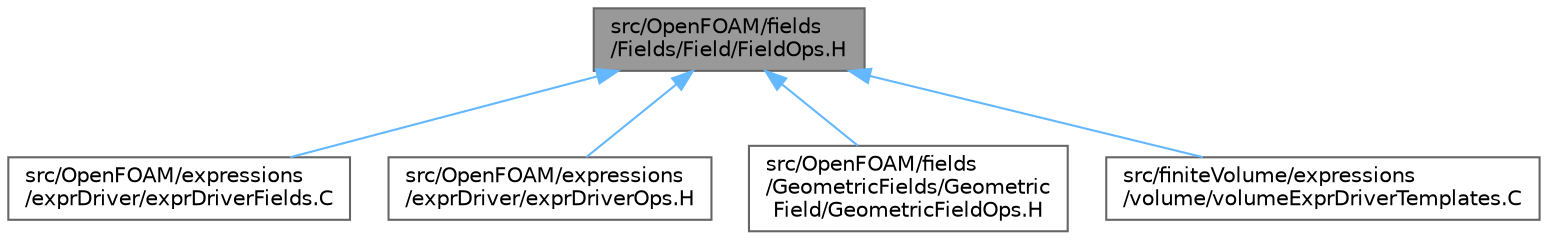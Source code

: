 digraph "src/OpenFOAM/fields/Fields/Field/FieldOps.H"
{
 // LATEX_PDF_SIZE
  bgcolor="transparent";
  edge [fontname=Helvetica,fontsize=10,labelfontname=Helvetica,labelfontsize=10];
  node [fontname=Helvetica,fontsize=10,shape=box,height=0.2,width=0.4];
  Node1 [id="Node000001",label="src/OpenFOAM/fields\l/Fields/Field/FieldOps.H",height=0.2,width=0.4,color="gray40", fillcolor="grey60", style="filled", fontcolor="black",tooltip=" "];
  Node1 -> Node2 [id="edge1_Node000001_Node000002",dir="back",color="steelblue1",style="solid",tooltip=" "];
  Node2 [id="Node000002",label="src/OpenFOAM/expressions\l/exprDriver/exprDriverFields.C",height=0.2,width=0.4,color="grey40", fillcolor="white", style="filled",URL="$exprDriverFields_8C.html",tooltip=" "];
  Node1 -> Node3 [id="edge2_Node000001_Node000003",dir="back",color="steelblue1",style="solid",tooltip=" "];
  Node3 [id="Node000003",label="src/OpenFOAM/expressions\l/exprDriver/exprDriverOps.H",height=0.2,width=0.4,color="grey40", fillcolor="white", style="filled",URL="$exprDriverOps_8H.html",tooltip=" "];
  Node1 -> Node4 [id="edge3_Node000001_Node000004",dir="back",color="steelblue1",style="solid",tooltip=" "];
  Node4 [id="Node000004",label="src/OpenFOAM/fields\l/GeometricFields/Geometric\lField/GeometricFieldOps.H",height=0.2,width=0.4,color="grey40", fillcolor="white", style="filled",URL="$GeometricFieldOps_8H.html",tooltip="Various utility functions to work on geometric fields."];
  Node1 -> Node5 [id="edge4_Node000001_Node000005",dir="back",color="steelblue1",style="solid",tooltip=" "];
  Node5 [id="Node000005",label="src/finiteVolume/expressions\l/volume/volumeExprDriverTemplates.C",height=0.2,width=0.4,color="grey40", fillcolor="white", style="filled",URL="$volumeExprDriverTemplates_8C.html",tooltip=" "];
}
